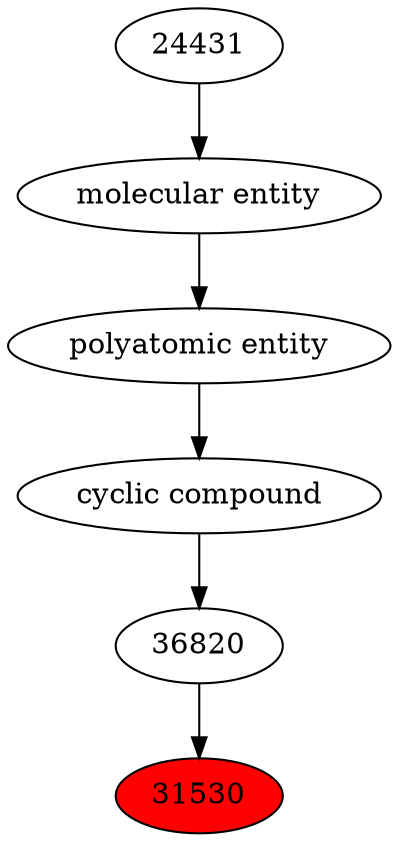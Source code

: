 digraph tree{ 
31530 [label="31530" fillcolor=red style=filled]
36820 -> 31530
36820 [label="36820"]
33595 -> 36820
33595 [label="cyclic compound"]
36357 -> 33595
36357 [label="polyatomic entity"]
23367 -> 36357
23367 [label="molecular entity"]
24431 -> 23367
24431 [label="24431"]
}